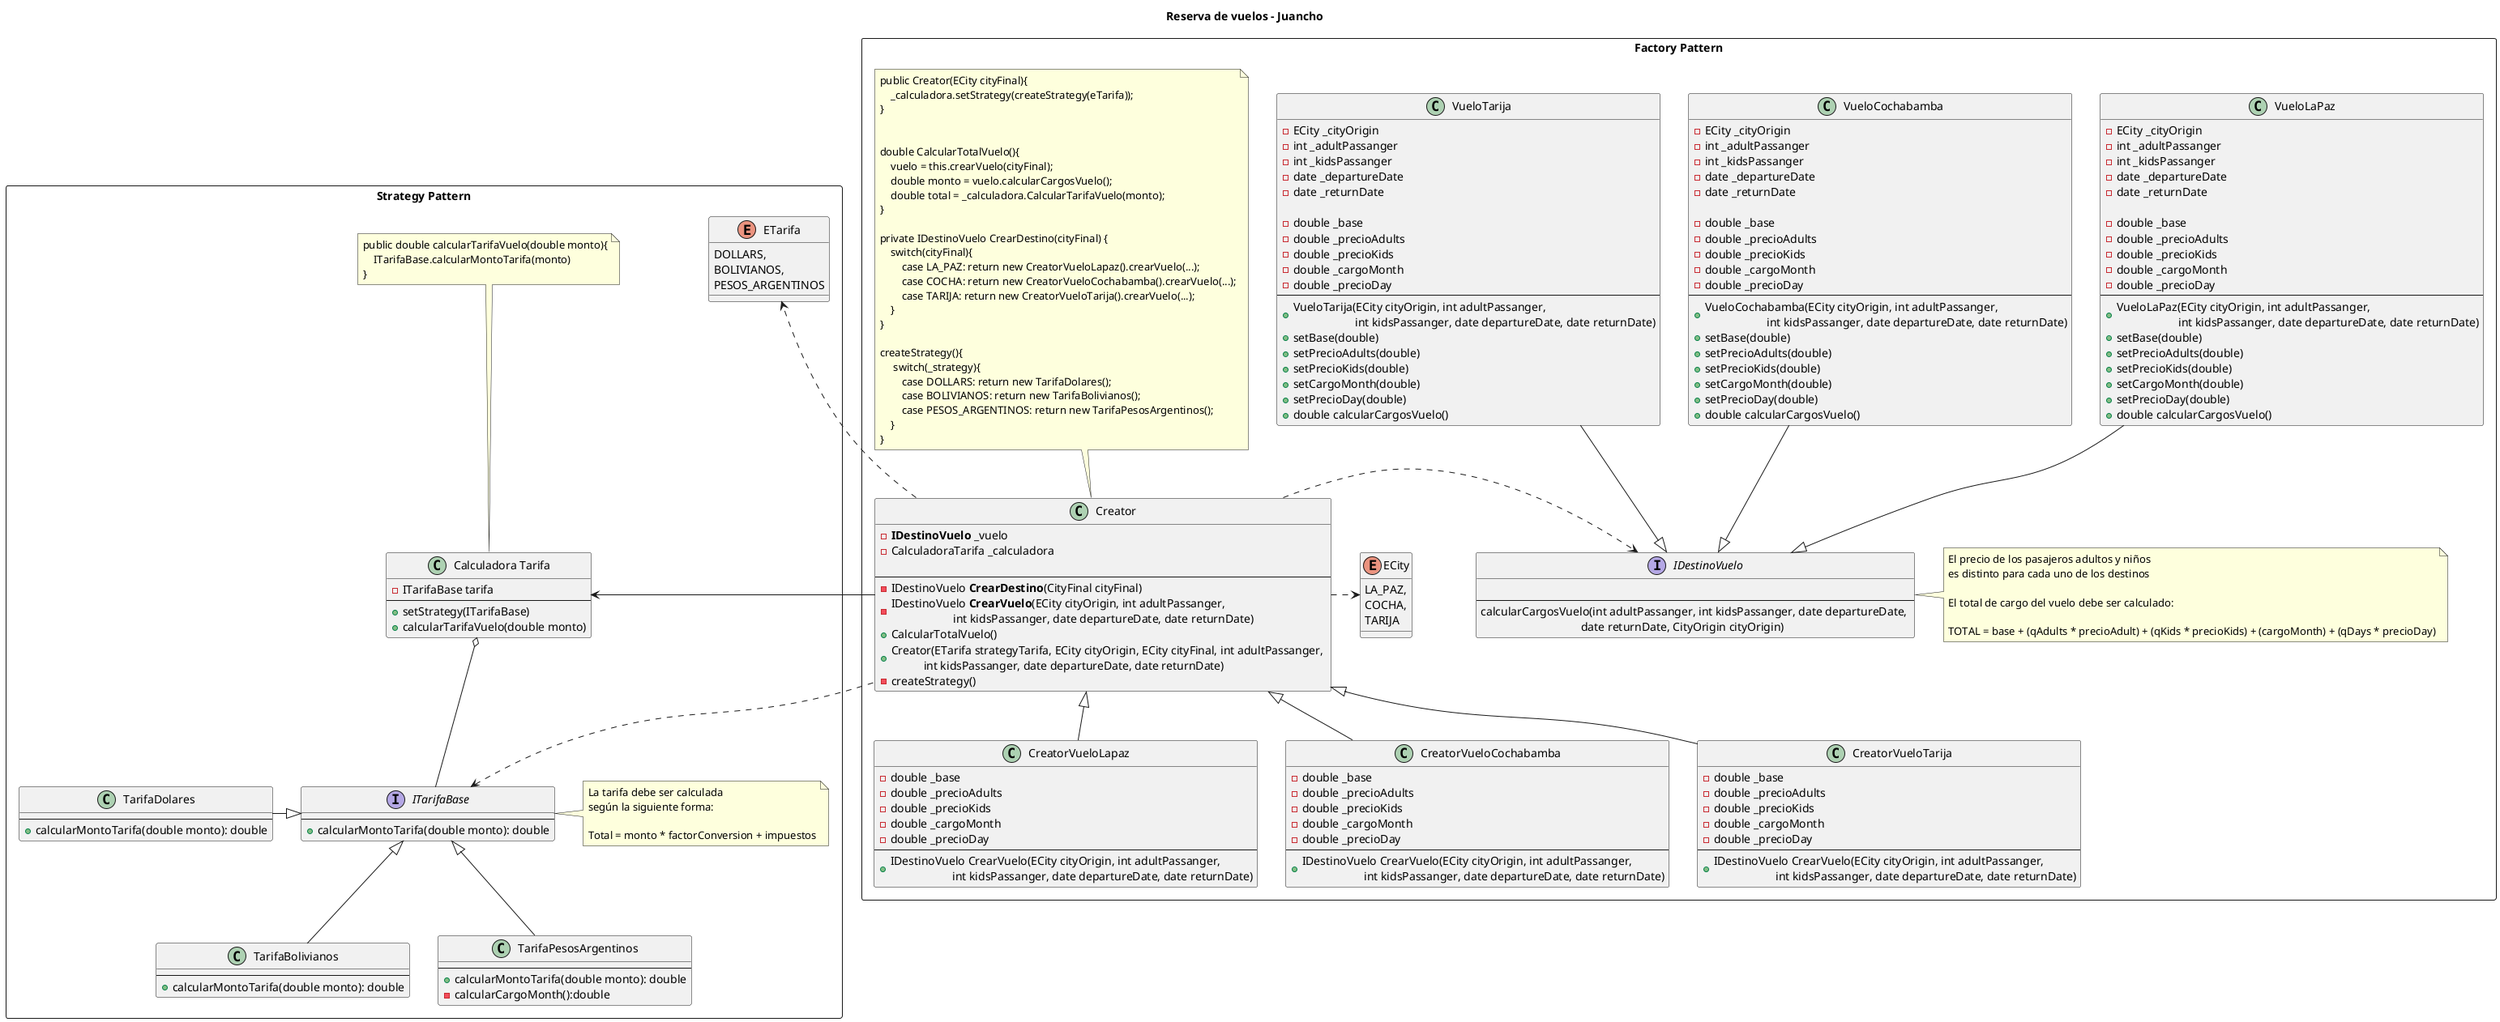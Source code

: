 @startuml "Reserva de vuelos - Juancho"
title "Reserva de vuelos - Juancho"

package "Strategy Pattern" <<Rectangle>> {
    class "Calculadora Tarifa" as calculator {
        -ITarifaBase tarifa
        --
        +setStrategy(ITarifaBase)
        +calcularTarifaVuelo(double monto)
    }

    note top of calculator 
        public double calcularTarifaVuelo(double monto){
            ITarifaBase.calcularMontoTarifa(monto)
        }
    end note

    enum "ETarifa" as eTarifa{
        DOLLARS,
        BOLIVIANOS,
        PESOS_ARGENTINOS
    }

    interface "ITarifaBase" as baseStrategy {
        --
        +calcularMontoTarifa(double monto): double
    }

    note right of baseStrategy
        La tarifa debe ser calculada 
        según la siguiente forma:

        Total = monto * factorConversion + impuestos
    end note

    class "TarifaDolares" as dollarsStrategy {
        --
        +calcularMontoTarifa(double monto): double
    }

    class "TarifaBolivianos" as bolivianosStrategy{
        --
        +calcularMontoTarifa(double monto): double
    }

    class "TarifaPesosArgentinos" as argentinosStrategy{
        --
        +calcularMontoTarifa(double monto): double
        -calcularCargoMonth():double
    }

    calculator o-- baseStrategy 

    dollarsStrategy -|> baseStrategy
    baseStrategy <|-- bolivianosStrategy
    baseStrategy <|-- argentinosStrategy
}

package "Factory Pattern" <<Rectangle>>{
    interface "IDestinoVuelo" as destinoVuelo {
        
        --
        calcularCargosVuelo(int adultPassanger, int kidsPassanger, date departureDate, \n                                  date returnDate, CityOrigin cityOrigin)
    }

    note right of destinoVuelo
        El precio de los pasajeros adultos y niños 
        es distinto para cada uno de los destinos

        El total de cargo del vuelo debe ser calculado:

        TOTAL = base + (qAdults * precioAdult) + (qKids * precioKids) + (cargoMonth) + (qDays * precioDay)
    end note

    class "VueloLaPaz" as vueloLaPaz{
        - ECity _cityOrigin
        - int _adultPassanger
        - int _kidsPassanger
        - date _departureDate
        - date _returnDate

        - double _base
        - double _precioAdults
        - double _precioKids
        - double _cargoMonth
        - double _precioDay
        --
        + VueloLaPaz(ECity cityOrigin, int adultPassanger, \n                     int kidsPassanger, date departureDate, date returnDate)
        + setBase(double)
        + setPrecioAdults(double)
        + setPrecioKids(double)
        + setCargoMonth(double)
        + setPrecioDay(double)
        + double calcularCargosVuelo()
    }
    class "VueloCochabamba" as vueloCocha{
        - ECity _cityOrigin
        - int _adultPassanger
        - int _kidsPassanger
        - date _departureDate
        - date _returnDate

        - double _base
        - double _precioAdults
        - double _precioKids
        - double _cargoMonth
        - double _precioDay
        --
        + VueloCochabamba(ECity cityOrigin, int adultPassanger, \n                     int kidsPassanger, date departureDate, date returnDate)
        + setBase(double)
        + setPrecioAdults(double)
        + setPrecioKids(double)
        + setCargoMonth(double)
        + setPrecioDay(double)
        + double calcularCargosVuelo()
    }
    class "VueloTarija" as vueloTarija{
        - ECity _cityOrigin
        - int _adultPassanger
        - int _kidsPassanger
        - date _departureDate
        - date _returnDate

        - double _base
        - double _precioAdults
        - double _precioKids
        - double _cargoMonth
        - double _precioDay
        --
        + VueloTarija(ECity cityOrigin, int adultPassanger, \n                     int kidsPassanger, date departureDate, date returnDate)
        + setBase(double)
        + setPrecioAdults(double)
        + setPrecioKids(double)
        + setCargoMonth(double)
        + setPrecioDay(double)
        + double calcularCargosVuelo()
    }
    enum "ECity" as eCity{
        LA_PAZ,
        COCHA,
        TARIJA
    }

    class "Creator" as creator{
        - **IDestinoVuelo** _vuelo
        - CalculadoraTarifa _calculadora
        
        --
        - IDestinoVuelo **CrearDestino**(CityFinal cityFinal)
        - IDestinoVuelo **CrearVuelo**(ECity cityOrigin, int adultPassanger, \n                     int kidsPassanger, date departureDate, date returnDate)
        + CalcularTotalVuelo()
        + Creator(ETarifa strategyTarifa, ECity cityOrigin, ECity cityFinal, int adultPassanger, \n           int kidsPassanger, date departureDate, date returnDate)
        - createStrategy()
    }

    note top of creator
        public Creator(ECity cityFinal){
            _calculadora.setStrategy(createStrategy(eTarifa));
        }
        

        double CalcularTotalVuelo(){
            vuelo = this.crearVuelo(cityFinal);
            double monto = vuelo.calcularCargosVuelo();
            double total = _calculadora.CalcularTarifaVuelo(monto);
        }

        private IDestinoVuelo CrearDestino(cityFinal) {
            switch(cityFinal){
                case LA_PAZ: return new CreatorVueloLapaz().crearVuelo(...);
                case COCHA: return new CreatorVueloCochabamba().crearVuelo(...);
                case TARIJA: return new CreatorVueloTarija().crearVuelo(...);
            }
        }

        createStrategy(){
             switch(_strategy){
                case DOLLARS: return new TarifaDolares();
                case BOLIVIANOS: return new TarifaBolivianos();
                case PESOS_ARGENTINOS: return new TarifaPesosArgentinos();
            }
        }
    end note

    class "CreatorVueloLapaz" as creatorLaPaz{
        - double _base
        - double _precioAdults
        - double _precioKids
        - double _cargoMonth
        - double _precioDay
        --
        + IDestinoVuelo CrearVuelo(ECity cityOrigin, int adultPassanger, \n                     int kidsPassanger, date departureDate, date returnDate)
    }

    class "CreatorVueloCochabamba" as creatorCocha{
        - double _base
        - double _precioAdults
        - double _precioKids
        - double _cargoMonth
        - double _precioDay
        --
        + IDestinoVuelo CrearVuelo(ECity cityOrigin, int adultPassanger, \n                     int kidsPassanger, date departureDate, date returnDate)
    }

    class "CreatorVueloTarija" as creatorTarija{
        - double _base
        - double _precioAdults
        - double _precioKids
        - double _cargoMonth
        - double _precioDay
        --
        + IDestinoVuelo CrearVuelo(ECity cityOrigin, int adultPassanger, \n                     int kidsPassanger, date departureDate, date returnDate)
    }

    vueloLaPaz --|> destinoVuelo
    vueloCocha --|> destinoVuelo
    vueloTarija --|> destinoVuelo

    creator <|-- creatorLaPaz
    creator <|-- creatorCocha
    creator <|-- creatorTarija

    creator .> destinoVuelo
    creator .> eCity
    creator .> eTarifa
    baseStrategy <. creator
    creator -> calculator

}

@enduml